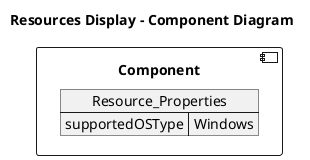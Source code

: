 @startuml

title Resources Display - Component Diagram

component Component {

json  Resource_Properties {
  "supportedOSType": "Windows"
}
}
@enduml
